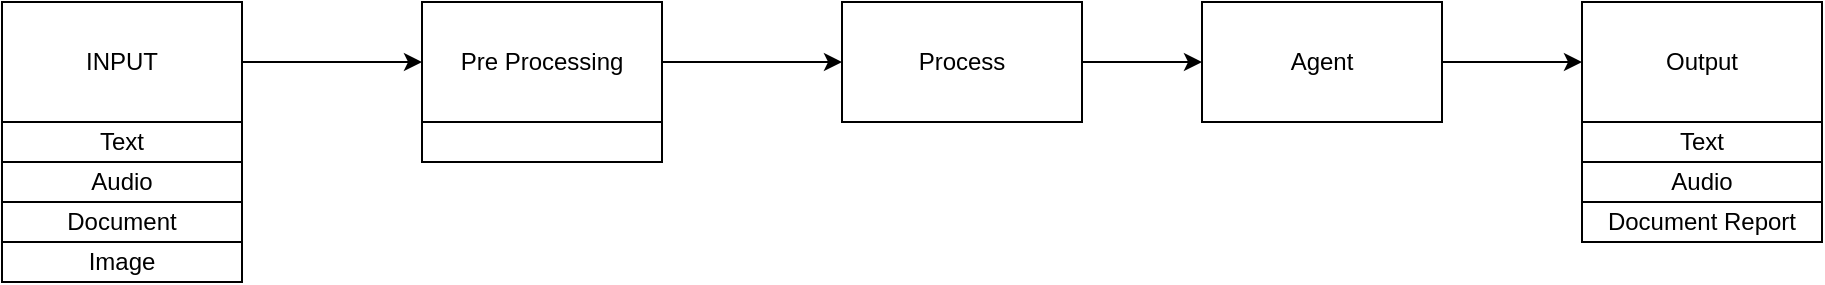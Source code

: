 <mxfile version="27.0.9">
  <diagram name="Page-1" id="C7-MtyAV4K4ghMJdElfd">
    <mxGraphModel dx="1665" dy="777" grid="1" gridSize="10" guides="1" tooltips="1" connect="1" arrows="1" fold="1" page="1" pageScale="1" pageWidth="850" pageHeight="1100" math="0" shadow="0">
      <root>
        <mxCell id="0" />
        <mxCell id="1" parent="0" />
        <mxCell id="J_RyUydGFugAgPV09VgC-5" style="edgeStyle=orthogonalEdgeStyle;rounded=0;orthogonalLoop=1;jettySize=auto;html=1;exitX=1;exitY=0.5;exitDx=0;exitDy=0;entryX=0;entryY=0.5;entryDx=0;entryDy=0;" edge="1" parent="1" source="J_RyUydGFugAgPV09VgC-1" target="J_RyUydGFugAgPV09VgC-2">
          <mxGeometry relative="1" as="geometry" />
        </mxCell>
        <mxCell id="J_RyUydGFugAgPV09VgC-1" value="INPUT" style="rounded=0;whiteSpace=wrap;html=1;" vertex="1" parent="1">
          <mxGeometry x="30" y="70" width="120" height="60" as="geometry" />
        </mxCell>
        <mxCell id="J_RyUydGFugAgPV09VgC-6" style="edgeStyle=orthogonalEdgeStyle;rounded=0;orthogonalLoop=1;jettySize=auto;html=1;exitX=1;exitY=0.5;exitDx=0;exitDy=0;entryX=0;entryY=0.5;entryDx=0;entryDy=0;" edge="1" parent="1" source="J_RyUydGFugAgPV09VgC-2" target="J_RyUydGFugAgPV09VgC-3">
          <mxGeometry relative="1" as="geometry" />
        </mxCell>
        <mxCell id="J_RyUydGFugAgPV09VgC-2" value="Pre Processing" style="rounded=0;whiteSpace=wrap;html=1;" vertex="1" parent="1">
          <mxGeometry x="240" y="70" width="120" height="60" as="geometry" />
        </mxCell>
        <mxCell id="J_RyUydGFugAgPV09VgC-22" value="" style="edgeStyle=orthogonalEdgeStyle;rounded=0;orthogonalLoop=1;jettySize=auto;html=1;" edge="1" parent="1" source="J_RyUydGFugAgPV09VgC-3" target="J_RyUydGFugAgPV09VgC-20">
          <mxGeometry relative="1" as="geometry" />
        </mxCell>
        <mxCell id="J_RyUydGFugAgPV09VgC-3" value="Process" style="rounded=0;whiteSpace=wrap;html=1;" vertex="1" parent="1">
          <mxGeometry x="450" y="70" width="120" height="60" as="geometry" />
        </mxCell>
        <mxCell id="J_RyUydGFugAgPV09VgC-4" value="Output" style="rounded=0;whiteSpace=wrap;html=1;" vertex="1" parent="1">
          <mxGeometry x="820" y="70" width="120" height="60" as="geometry" />
        </mxCell>
        <mxCell id="J_RyUydGFugAgPV09VgC-11" value="Text" style="rounded=0;whiteSpace=wrap;html=1;" vertex="1" parent="1">
          <mxGeometry x="30" y="130" width="120" height="20" as="geometry" />
        </mxCell>
        <mxCell id="J_RyUydGFugAgPV09VgC-12" value="Audio" style="rounded=0;whiteSpace=wrap;html=1;" vertex="1" parent="1">
          <mxGeometry x="30" y="150" width="120" height="20" as="geometry" />
        </mxCell>
        <mxCell id="J_RyUydGFugAgPV09VgC-13" value="Document" style="rounded=0;whiteSpace=wrap;html=1;" vertex="1" parent="1">
          <mxGeometry x="30" y="170" width="120" height="20" as="geometry" />
        </mxCell>
        <mxCell id="J_RyUydGFugAgPV09VgC-14" value="Image" style="rounded=0;whiteSpace=wrap;html=1;" vertex="1" parent="1">
          <mxGeometry x="30" y="190" width="120" height="20" as="geometry" />
        </mxCell>
        <mxCell id="J_RyUydGFugAgPV09VgC-16" value="Text" style="rounded=0;whiteSpace=wrap;html=1;" vertex="1" parent="1">
          <mxGeometry x="820" y="130" width="120" height="20" as="geometry" />
        </mxCell>
        <mxCell id="J_RyUydGFugAgPV09VgC-17" value="Audio" style="rounded=0;whiteSpace=wrap;html=1;" vertex="1" parent="1">
          <mxGeometry x="820" y="150" width="120" height="20" as="geometry" />
        </mxCell>
        <mxCell id="J_RyUydGFugAgPV09VgC-18" value="Document Report" style="rounded=0;whiteSpace=wrap;html=1;" vertex="1" parent="1">
          <mxGeometry x="820" y="170" width="120" height="20" as="geometry" />
        </mxCell>
        <mxCell id="J_RyUydGFugAgPV09VgC-19" value="" style="rounded=0;whiteSpace=wrap;html=1;" vertex="1" parent="1">
          <mxGeometry x="240" y="130" width="120" height="20" as="geometry" />
        </mxCell>
        <mxCell id="J_RyUydGFugAgPV09VgC-21" style="edgeStyle=orthogonalEdgeStyle;rounded=0;orthogonalLoop=1;jettySize=auto;html=1;entryX=0;entryY=0.5;entryDx=0;entryDy=0;" edge="1" parent="1" source="J_RyUydGFugAgPV09VgC-20" target="J_RyUydGFugAgPV09VgC-4">
          <mxGeometry relative="1" as="geometry" />
        </mxCell>
        <mxCell id="J_RyUydGFugAgPV09VgC-20" value="Agent" style="rounded=0;whiteSpace=wrap;html=1;" vertex="1" parent="1">
          <mxGeometry x="630" y="70" width="120" height="60" as="geometry" />
        </mxCell>
      </root>
    </mxGraphModel>
  </diagram>
</mxfile>
